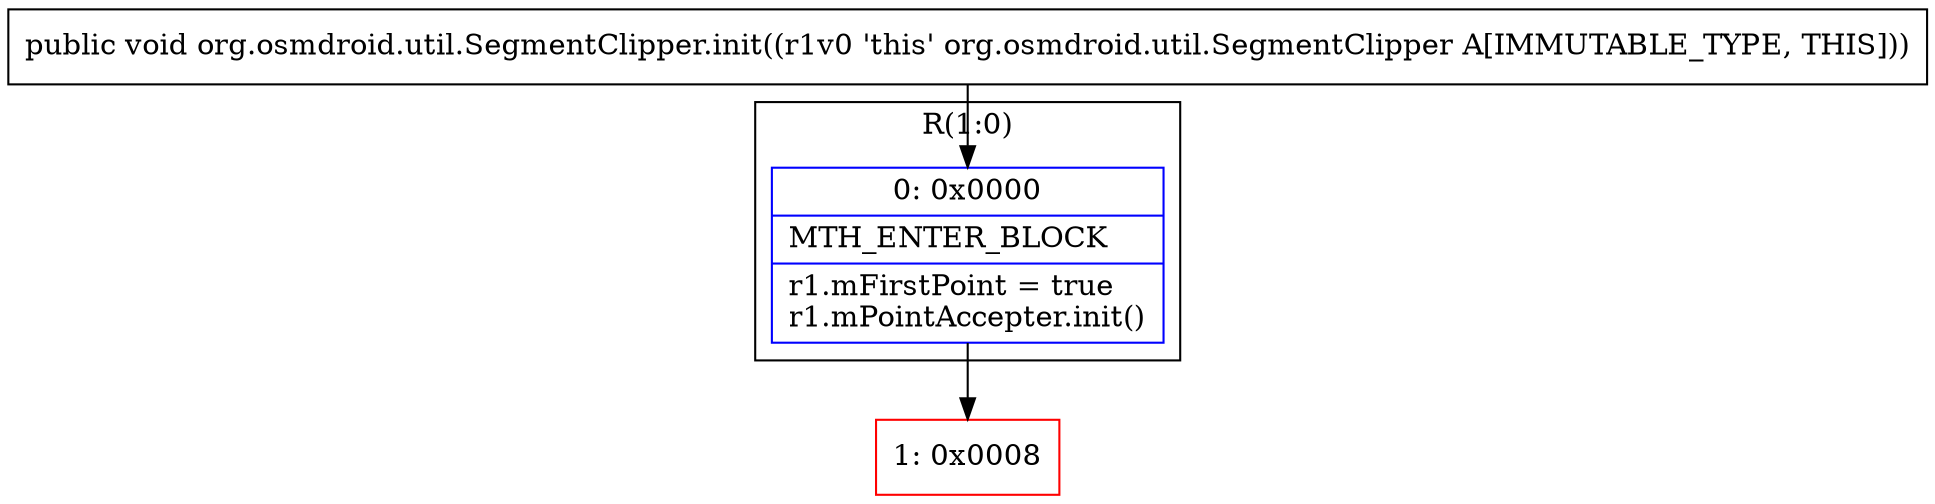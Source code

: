 digraph "CFG fororg.osmdroid.util.SegmentClipper.init()V" {
subgraph cluster_Region_502900834 {
label = "R(1:0)";
node [shape=record,color=blue];
Node_0 [shape=record,label="{0\:\ 0x0000|MTH_ENTER_BLOCK\l|r1.mFirstPoint = true\lr1.mPointAccepter.init()\l}"];
}
Node_1 [shape=record,color=red,label="{1\:\ 0x0008}"];
MethodNode[shape=record,label="{public void org.osmdroid.util.SegmentClipper.init((r1v0 'this' org.osmdroid.util.SegmentClipper A[IMMUTABLE_TYPE, THIS])) }"];
MethodNode -> Node_0;
Node_0 -> Node_1;
}


